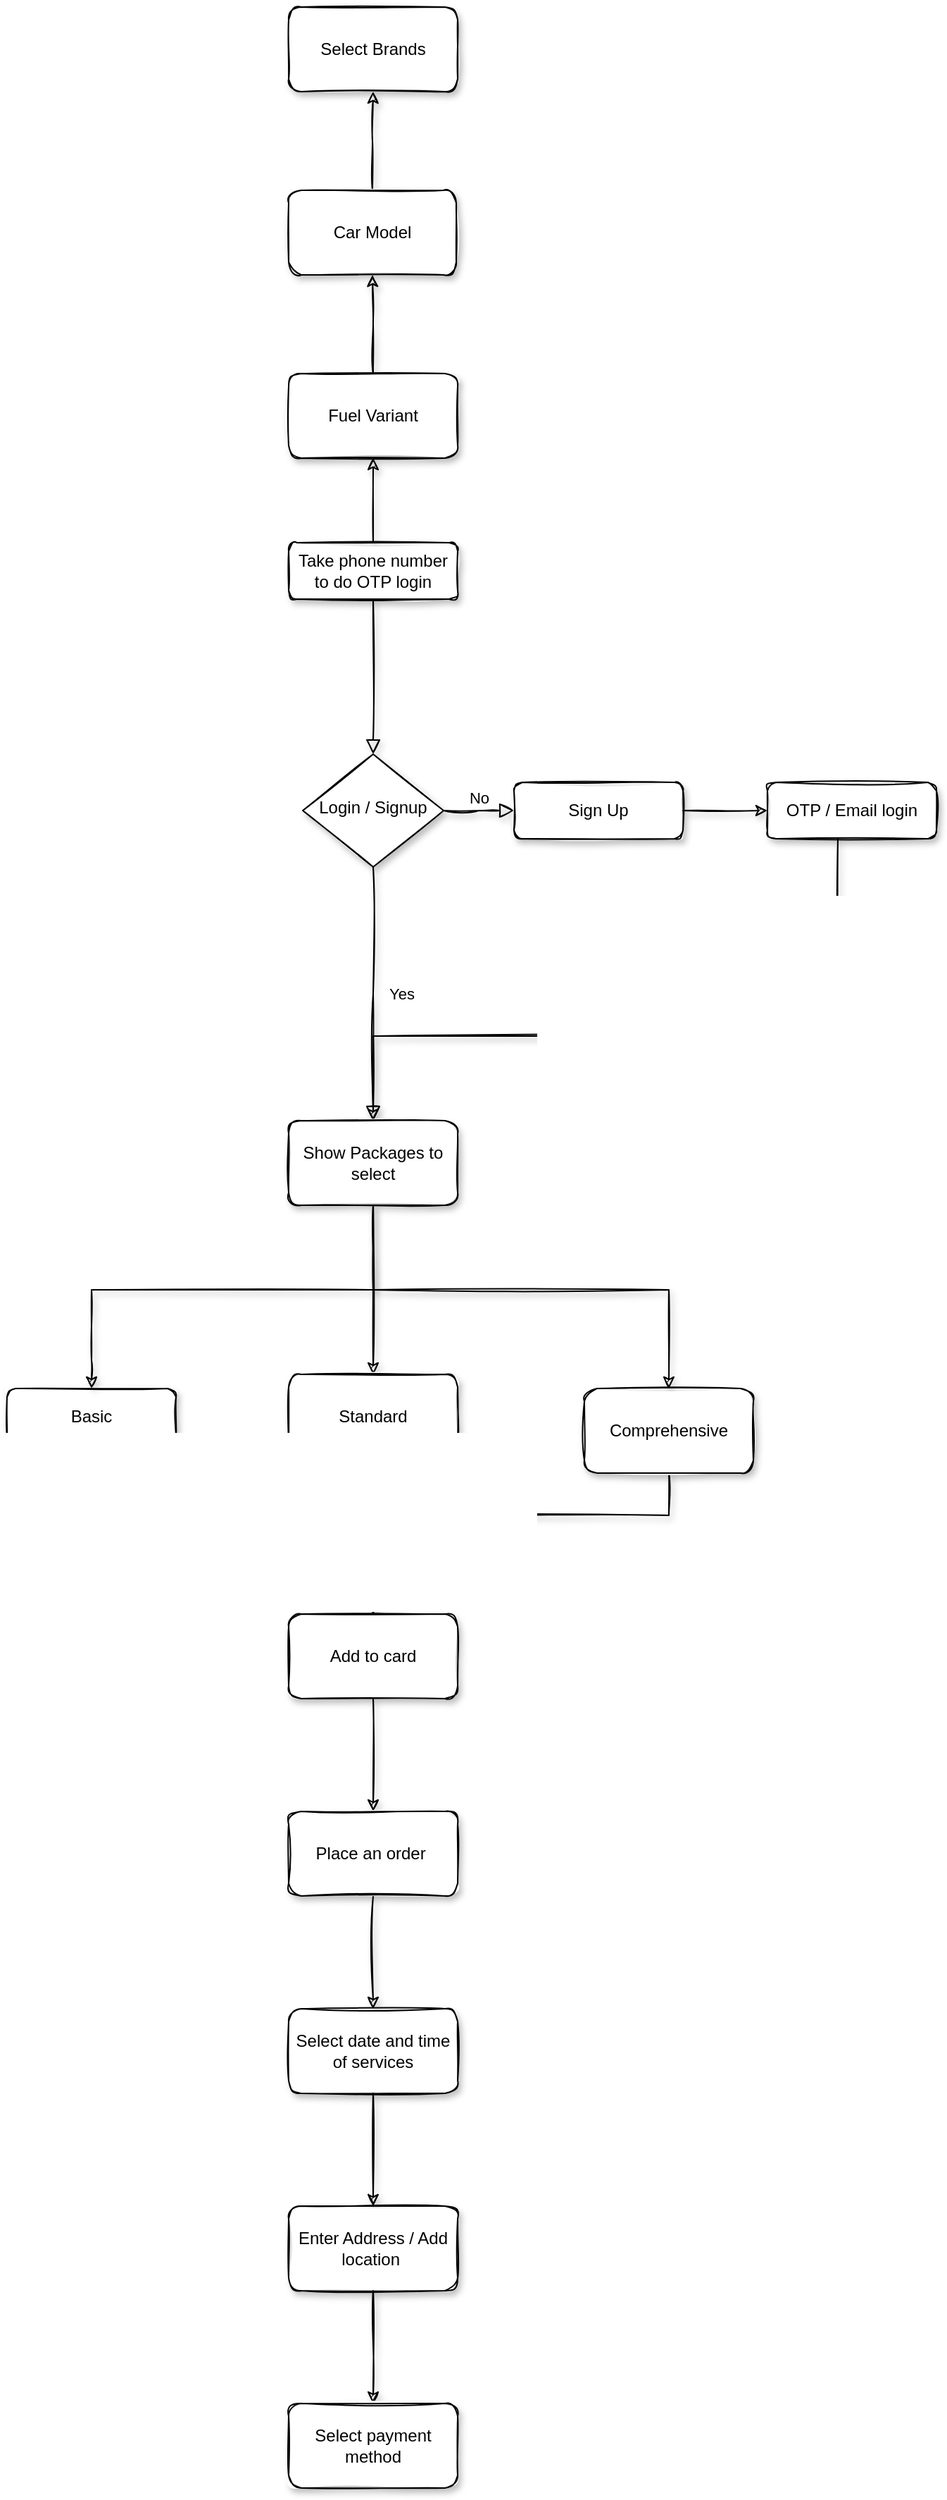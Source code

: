 <mxfile version="14.2.9" type="github">
  <diagram id="C5RBs43oDa-KdzZeNtuy" name="Page-1">
    <mxGraphModel dx="1661" dy="1601" grid="1" gridSize="10" guides="1" tooltips="1" connect="1" arrows="1" fold="1" page="1" pageScale="1" pageWidth="827" pageHeight="1169" math="0" shadow="0">
      <root>
        <mxCell id="WIyWlLk6GJQsqaUBKTNV-0" />
        <mxCell id="WIyWlLk6GJQsqaUBKTNV-1" parent="WIyWlLk6GJQsqaUBKTNV-0" />
        <mxCell id="WIyWlLk6GJQsqaUBKTNV-2" value="" style="rounded=0;html=1;jettySize=auto;orthogonalLoop=1;fontSize=11;endArrow=block;endFill=0;endSize=8;strokeWidth=1;shadow=1;labelBackgroundColor=none;edgeStyle=orthogonalEdgeStyle;sketch=1;" parent="WIyWlLk6GJQsqaUBKTNV-1" source="WIyWlLk6GJQsqaUBKTNV-3" target="WIyWlLk6GJQsqaUBKTNV-6" edge="1">
          <mxGeometry relative="1" as="geometry" />
        </mxCell>
        <mxCell id="nbki0UsxjsE7Ov7JMQCD-34" style="edgeStyle=orthogonalEdgeStyle;rounded=0;sketch=1;orthogonalLoop=1;jettySize=auto;html=1;shadow=1;" edge="1" parent="WIyWlLk6GJQsqaUBKTNV-1" source="WIyWlLk6GJQsqaUBKTNV-3" target="nbki0UsxjsE7Ov7JMQCD-35">
          <mxGeometry relative="1" as="geometry">
            <mxPoint x="220" y="-40" as="targetPoint" />
          </mxGeometry>
        </mxCell>
        <mxCell id="WIyWlLk6GJQsqaUBKTNV-3" value="Take phone number to do OTP login" style="rounded=1;whiteSpace=wrap;html=1;fontSize=12;glass=0;strokeWidth=1;shadow=1;sketch=1;" parent="WIyWlLk6GJQsqaUBKTNV-1" vertex="1">
          <mxGeometry x="160" y="20" width="120" height="40" as="geometry" />
        </mxCell>
        <mxCell id="WIyWlLk6GJQsqaUBKTNV-4" value="Yes" style="rounded=0;html=1;jettySize=auto;orthogonalLoop=1;fontSize=11;endArrow=block;endFill=0;endSize=8;strokeWidth=1;shadow=1;labelBackgroundColor=none;edgeStyle=orthogonalEdgeStyle;sketch=1;" parent="WIyWlLk6GJQsqaUBKTNV-1" source="WIyWlLk6GJQsqaUBKTNV-6" edge="1">
          <mxGeometry y="20" relative="1" as="geometry">
            <mxPoint as="offset" />
            <mxPoint x="220" y="430" as="targetPoint" />
          </mxGeometry>
        </mxCell>
        <mxCell id="WIyWlLk6GJQsqaUBKTNV-6" value="Login / Signup" style="rhombus;whiteSpace=wrap;html=1;shadow=1;fontFamily=Helvetica;fontSize=12;align=center;strokeWidth=1;spacing=6;spacingTop=-4;sketch=1;" parent="WIyWlLk6GJQsqaUBKTNV-1" vertex="1">
          <mxGeometry x="170" y="170" width="100" height="80" as="geometry" />
        </mxCell>
        <mxCell id="nbki0UsxjsE7Ov7JMQCD-7" value="" style="edgeStyle=orthogonalEdgeStyle;rounded=0;sketch=1;orthogonalLoop=1;jettySize=auto;html=1;shadow=1;" edge="1" parent="WIyWlLk6GJQsqaUBKTNV-1" source="WIyWlLk6GJQsqaUBKTNV-7" target="nbki0UsxjsE7Ov7JMQCD-6">
          <mxGeometry relative="1" as="geometry" />
        </mxCell>
        <mxCell id="WIyWlLk6GJQsqaUBKTNV-7" value="Sign Up" style="rounded=1;whiteSpace=wrap;html=1;fontSize=12;glass=0;strokeWidth=1;shadow=1;sketch=1;" parent="WIyWlLk6GJQsqaUBKTNV-1" vertex="1">
          <mxGeometry x="320" y="190" width="120" height="40" as="geometry" />
        </mxCell>
        <mxCell id="nbki0UsxjsE7Ov7JMQCD-27" style="edgeStyle=orthogonalEdgeStyle;rounded=0;sketch=1;orthogonalLoop=1;jettySize=auto;html=1;entryX=0.5;entryY=0;entryDx=0;entryDy=0;shadow=1;" edge="1" parent="WIyWlLk6GJQsqaUBKTNV-1" source="WIyWlLk6GJQsqaUBKTNV-11" target="nbki0UsxjsE7Ov7JMQCD-26">
          <mxGeometry relative="1" as="geometry">
            <Array as="points">
              <mxPoint x="20" y="710" />
              <mxPoint x="220" y="710" />
            </Array>
          </mxGeometry>
        </mxCell>
        <mxCell id="WIyWlLk6GJQsqaUBKTNV-11" value="Basic" style="rounded=1;whiteSpace=wrap;html=1;fontSize=12;glass=0;strokeWidth=1;shadow=1;sketch=1;" parent="WIyWlLk6GJQsqaUBKTNV-1" vertex="1">
          <mxGeometry x="-40" y="620" width="120" height="40" as="geometry" />
        </mxCell>
        <mxCell id="nbki0UsxjsE7Ov7JMQCD-1" value="No" style="edgeStyle=orthogonalEdgeStyle;rounded=0;html=1;jettySize=auto;orthogonalLoop=1;fontSize=11;endArrow=block;endFill=0;endSize=8;strokeWidth=1;shadow=1;labelBackgroundColor=none;sketch=1;" edge="1" parent="WIyWlLk6GJQsqaUBKTNV-1" source="WIyWlLk6GJQsqaUBKTNV-6">
          <mxGeometry y="10" relative="1" as="geometry">
            <mxPoint as="offset" />
            <mxPoint x="270" y="210" as="sourcePoint" />
            <mxPoint x="320" y="210" as="targetPoint" />
          </mxGeometry>
        </mxCell>
        <mxCell id="nbki0UsxjsE7Ov7JMQCD-8" style="edgeStyle=orthogonalEdgeStyle;rounded=0;sketch=1;orthogonalLoop=1;jettySize=auto;html=1;shadow=1;" edge="1" parent="WIyWlLk6GJQsqaUBKTNV-1" source="nbki0UsxjsE7Ov7JMQCD-6">
          <mxGeometry relative="1" as="geometry">
            <mxPoint x="220" y="430" as="targetPoint" />
            <Array as="points">
              <mxPoint x="550" y="370" />
              <mxPoint x="220" y="370" />
            </Array>
          </mxGeometry>
        </mxCell>
        <mxCell id="nbki0UsxjsE7Ov7JMQCD-6" value="OTP / Email login" style="rounded=1;whiteSpace=wrap;html=1;fontSize=12;glass=0;strokeWidth=1;shadow=1;sketch=1;" vertex="1" parent="WIyWlLk6GJQsqaUBKTNV-1">
          <mxGeometry x="500" y="190" width="120" height="40" as="geometry" />
        </mxCell>
        <mxCell id="nbki0UsxjsE7Ov7JMQCD-10" style="edgeStyle=orthogonalEdgeStyle;rounded=0;sketch=1;orthogonalLoop=1;jettySize=auto;html=1;entryX=0.5;entryY=0;entryDx=0;entryDy=0;shadow=1;" edge="1" parent="WIyWlLk6GJQsqaUBKTNV-1" source="nbki0UsxjsE7Ov7JMQCD-9" target="WIyWlLk6GJQsqaUBKTNV-11">
          <mxGeometry relative="1" as="geometry">
            <Array as="points">
              <mxPoint x="220" y="550" />
              <mxPoint x="20" y="550" />
              <mxPoint x="20" y="600" />
              <mxPoint x="20" y="600" />
            </Array>
          </mxGeometry>
        </mxCell>
        <mxCell id="nbki0UsxjsE7Ov7JMQCD-19" style="edgeStyle=orthogonalEdgeStyle;rounded=0;sketch=1;orthogonalLoop=1;jettySize=auto;html=1;shadow=1;" edge="1" parent="WIyWlLk6GJQsqaUBKTNV-1" source="nbki0UsxjsE7Ov7JMQCD-9" target="nbki0UsxjsE7Ov7JMQCD-18">
          <mxGeometry relative="1" as="geometry" />
        </mxCell>
        <mxCell id="nbki0UsxjsE7Ov7JMQCD-25" style="edgeStyle=orthogonalEdgeStyle;rounded=0;sketch=1;orthogonalLoop=1;jettySize=auto;html=1;shadow=1;" edge="1" parent="WIyWlLk6GJQsqaUBKTNV-1" source="nbki0UsxjsE7Ov7JMQCD-9" target="nbki0UsxjsE7Ov7JMQCD-24">
          <mxGeometry relative="1" as="geometry">
            <Array as="points">
              <mxPoint x="220" y="550" />
              <mxPoint x="430" y="550" />
            </Array>
          </mxGeometry>
        </mxCell>
        <mxCell id="nbki0UsxjsE7Ov7JMQCD-9" value="Show Packages to select" style="rounded=1;whiteSpace=wrap;html=1;shadow=1;glass=0;sketch=1;" vertex="1" parent="WIyWlLk6GJQsqaUBKTNV-1">
          <mxGeometry x="160" y="430" width="120" height="60" as="geometry" />
        </mxCell>
        <mxCell id="nbki0UsxjsE7Ov7JMQCD-28" style="edgeStyle=orthogonalEdgeStyle;rounded=0;sketch=1;orthogonalLoop=1;jettySize=auto;html=1;entryX=0.5;entryY=0;entryDx=0;entryDy=0;shadow=1;" edge="1" parent="WIyWlLk6GJQsqaUBKTNV-1" source="nbki0UsxjsE7Ov7JMQCD-18" target="nbki0UsxjsE7Ov7JMQCD-26">
          <mxGeometry relative="1" as="geometry" />
        </mxCell>
        <mxCell id="nbki0UsxjsE7Ov7JMQCD-18" value="Standard" style="rounded=1;whiteSpace=wrap;html=1;shadow=1;glass=0;sketch=1;" vertex="1" parent="WIyWlLk6GJQsqaUBKTNV-1">
          <mxGeometry x="160" y="610" width="120" height="60" as="geometry" />
        </mxCell>
        <mxCell id="nbki0UsxjsE7Ov7JMQCD-29" style="edgeStyle=orthogonalEdgeStyle;rounded=0;sketch=1;orthogonalLoop=1;jettySize=auto;html=1;entryX=0.5;entryY=0;entryDx=0;entryDy=0;shadow=1;" edge="1" parent="WIyWlLk6GJQsqaUBKTNV-1" source="nbki0UsxjsE7Ov7JMQCD-24" target="nbki0UsxjsE7Ov7JMQCD-26">
          <mxGeometry relative="1" as="geometry">
            <Array as="points">
              <mxPoint x="430" y="710" />
              <mxPoint x="220" y="710" />
            </Array>
          </mxGeometry>
        </mxCell>
        <mxCell id="nbki0UsxjsE7Ov7JMQCD-24" value="Comprehensive" style="rounded=1;whiteSpace=wrap;html=1;shadow=1;glass=0;sketch=1;" vertex="1" parent="WIyWlLk6GJQsqaUBKTNV-1">
          <mxGeometry x="370" y="620" width="120" height="60" as="geometry" />
        </mxCell>
        <mxCell id="nbki0UsxjsE7Ov7JMQCD-33" style="edgeStyle=orthogonalEdgeStyle;rounded=0;sketch=1;orthogonalLoop=1;jettySize=auto;html=1;shadow=1;" edge="1" parent="WIyWlLk6GJQsqaUBKTNV-1" source="nbki0UsxjsE7Ov7JMQCD-26" target="nbki0UsxjsE7Ov7JMQCD-31">
          <mxGeometry relative="1" as="geometry" />
        </mxCell>
        <mxCell id="nbki0UsxjsE7Ov7JMQCD-26" value="Add to card" style="rounded=1;whiteSpace=wrap;html=1;shadow=1;glass=0;sketch=1;" vertex="1" parent="WIyWlLk6GJQsqaUBKTNV-1">
          <mxGeometry x="160" y="780" width="120" height="60" as="geometry" />
        </mxCell>
        <mxCell id="nbki0UsxjsE7Ov7JMQCD-46" value="" style="edgeStyle=orthogonalEdgeStyle;rounded=0;sketch=1;orthogonalLoop=1;jettySize=auto;html=1;shadow=1;" edge="1" parent="WIyWlLk6GJQsqaUBKTNV-1" source="nbki0UsxjsE7Ov7JMQCD-31" target="nbki0UsxjsE7Ov7JMQCD-45">
          <mxGeometry relative="1" as="geometry" />
        </mxCell>
        <mxCell id="nbki0UsxjsE7Ov7JMQCD-31" value="Place an order&amp;nbsp;" style="rounded=1;whiteSpace=wrap;html=1;shadow=1;glass=0;sketch=1;" vertex="1" parent="WIyWlLk6GJQsqaUBKTNV-1">
          <mxGeometry x="160" y="920" width="120" height="60" as="geometry" />
        </mxCell>
        <mxCell id="nbki0UsxjsE7Ov7JMQCD-39" style="edgeStyle=orthogonalEdgeStyle;rounded=0;sketch=1;orthogonalLoop=1;jettySize=auto;html=1;shadow=1;entryX=0.5;entryY=1;entryDx=0;entryDy=0;" edge="1" parent="WIyWlLk6GJQsqaUBKTNV-1" source="nbki0UsxjsE7Ov7JMQCD-35" target="nbki0UsxjsE7Ov7JMQCD-40">
          <mxGeometry relative="1" as="geometry">
            <mxPoint x="220" y="-160" as="targetPoint" />
          </mxGeometry>
        </mxCell>
        <mxCell id="nbki0UsxjsE7Ov7JMQCD-35" value="Fuel Variant" style="rounded=1;whiteSpace=wrap;html=1;shadow=1;glass=0;sketch=1;" vertex="1" parent="WIyWlLk6GJQsqaUBKTNV-1">
          <mxGeometry x="160" y="-100" width="120" height="60" as="geometry" />
        </mxCell>
        <mxCell id="nbki0UsxjsE7Ov7JMQCD-42" style="edgeStyle=orthogonalEdgeStyle;rounded=0;sketch=1;orthogonalLoop=1;jettySize=auto;html=1;shadow=1;" edge="1" parent="WIyWlLk6GJQsqaUBKTNV-1" source="nbki0UsxjsE7Ov7JMQCD-40" target="nbki0UsxjsE7Ov7JMQCD-41">
          <mxGeometry relative="1" as="geometry" />
        </mxCell>
        <mxCell id="nbki0UsxjsE7Ov7JMQCD-40" value="Car Model" style="rounded=1;whiteSpace=wrap;html=1;shadow=1;glass=0;sketch=1;" vertex="1" parent="WIyWlLk6GJQsqaUBKTNV-1">
          <mxGeometry x="160" y="-230" width="119" height="60" as="geometry" />
        </mxCell>
        <mxCell id="nbki0UsxjsE7Ov7JMQCD-41" value="Select Brands" style="rounded=1;whiteSpace=wrap;html=1;shadow=1;glass=0;sketch=1;" vertex="1" parent="WIyWlLk6GJQsqaUBKTNV-1">
          <mxGeometry x="160" y="-360" width="120" height="60" as="geometry" />
        </mxCell>
        <mxCell id="nbki0UsxjsE7Ov7JMQCD-50" value="" style="edgeStyle=orthogonalEdgeStyle;rounded=0;sketch=1;orthogonalLoop=1;jettySize=auto;html=1;shadow=1;" edge="1" parent="WIyWlLk6GJQsqaUBKTNV-1" source="nbki0UsxjsE7Ov7JMQCD-45" target="nbki0UsxjsE7Ov7JMQCD-49">
          <mxGeometry relative="1" as="geometry" />
        </mxCell>
        <mxCell id="nbki0UsxjsE7Ov7JMQCD-45" value="Select date and time of services" style="rounded=1;whiteSpace=wrap;html=1;shadow=1;glass=0;sketch=1;" vertex="1" parent="WIyWlLk6GJQsqaUBKTNV-1">
          <mxGeometry x="160" y="1060" width="120" height="60" as="geometry" />
        </mxCell>
        <mxCell id="nbki0UsxjsE7Ov7JMQCD-53" value="" style="edgeStyle=orthogonalEdgeStyle;rounded=0;sketch=1;orthogonalLoop=1;jettySize=auto;html=1;shadow=1;" edge="1" parent="WIyWlLk6GJQsqaUBKTNV-1" source="nbki0UsxjsE7Ov7JMQCD-49" target="nbki0UsxjsE7Ov7JMQCD-52">
          <mxGeometry relative="1" as="geometry" />
        </mxCell>
        <mxCell id="nbki0UsxjsE7Ov7JMQCD-49" value="Enter Address / Add location&amp;nbsp;" style="rounded=1;whiteSpace=wrap;html=1;shadow=1;glass=0;sketch=1;" vertex="1" parent="WIyWlLk6GJQsqaUBKTNV-1">
          <mxGeometry x="160" y="1200" width="120" height="60" as="geometry" />
        </mxCell>
        <mxCell id="nbki0UsxjsE7Ov7JMQCD-52" value="Select payment method" style="rounded=1;whiteSpace=wrap;html=1;shadow=1;glass=0;sketch=1;" vertex="1" parent="WIyWlLk6GJQsqaUBKTNV-1">
          <mxGeometry x="160" y="1340" width="120" height="60" as="geometry" />
        </mxCell>
      </root>
    </mxGraphModel>
  </diagram>
</mxfile>
